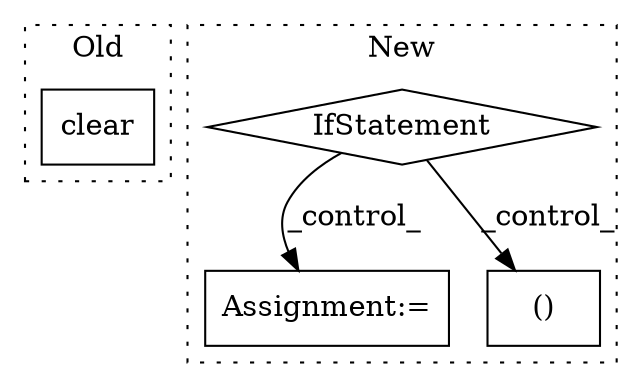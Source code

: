 digraph G {
subgraph cluster0 {
1 [label="clear" a="32" s="2617" l="7" shape="box"];
label = "Old";
style="dotted";
}
subgraph cluster1 {
2 [label="IfStatement" a="25" s="3142,3155" l="4,2" shape="diamond"];
3 [label="Assignment:=" a="7" s="3166" l="1" shape="box"];
4 [label="()" a="106" s="3322" l="19" shape="box"];
label = "New";
style="dotted";
}
2 -> 4 [label="_control_"];
2 -> 3 [label="_control_"];
}